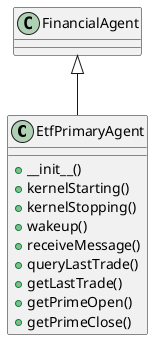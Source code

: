@startuml
class EtfPrimaryAgent {
  + __init__()
  + kernelStarting()
  + kernelStopping()
  + wakeup()
  + receiveMessage()
  + queryLastTrade()
  + getLastTrade()
  + getPrimeOpen()
  + getPrimeClose()
}
FinancialAgent <|-- EtfPrimaryAgent
@enduml